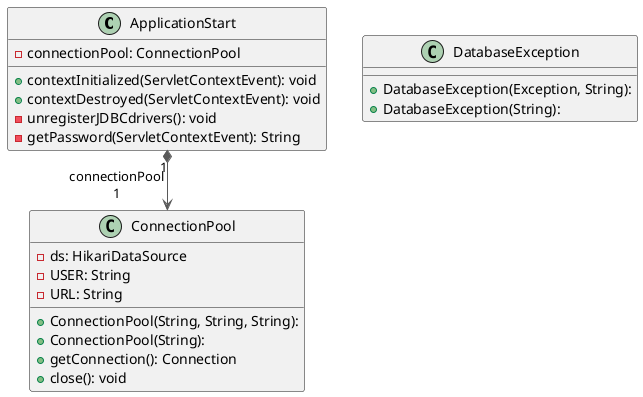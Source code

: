 @startuml

top to bottom direction
skinparam linetype ortho

class ApplicationStart {
  - connectionPool: ConnectionPool
  + contextInitialized(ServletContextEvent): void
  + contextDestroyed(ServletContextEvent): void
  - unregisterJDBCdrivers(): void
  - getPassword(ServletContextEvent): String
}

class ConnectionPool {
  + ConnectionPool(String, String, String):
  + ConnectionPool(String):
  - ds: HikariDataSource
  - USER: String
  - URL: String
  + getConnection(): Connection
  + close(): void
}

class DatabaseException {
  + DatabaseException(Exception, String):
  + DatabaseException(String):
}

ApplicationStart  "1" *-[#595959,plain]-> "connectionPool\n1" ConnectionPool

@enduml